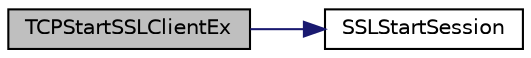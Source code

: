 digraph "TCPStartSSLClientEx"
{
  edge [fontname="Helvetica",fontsize="10",labelfontname="Helvetica",labelfontsize="10"];
  node [fontname="Helvetica",fontsize="10",shape=record];
  rankdir="LR";
  Node1 [label="TCPStartSSLClientEx",height=0.2,width=0.4,color="black", fillcolor="grey75", style="filled", fontcolor="black"];
  Node1 -> Node2 [color="midnightblue",fontsize="10",style="solid",fontname="Helvetica"];
  Node2 [label="SSLStartSession",height=0.2,width=0.4,color="black", fillcolor="white", style="filled",URL="$_s_s_l_8h.html#a6e3cd6655fc5dd8120ba7b51085c5ae0"];
}
